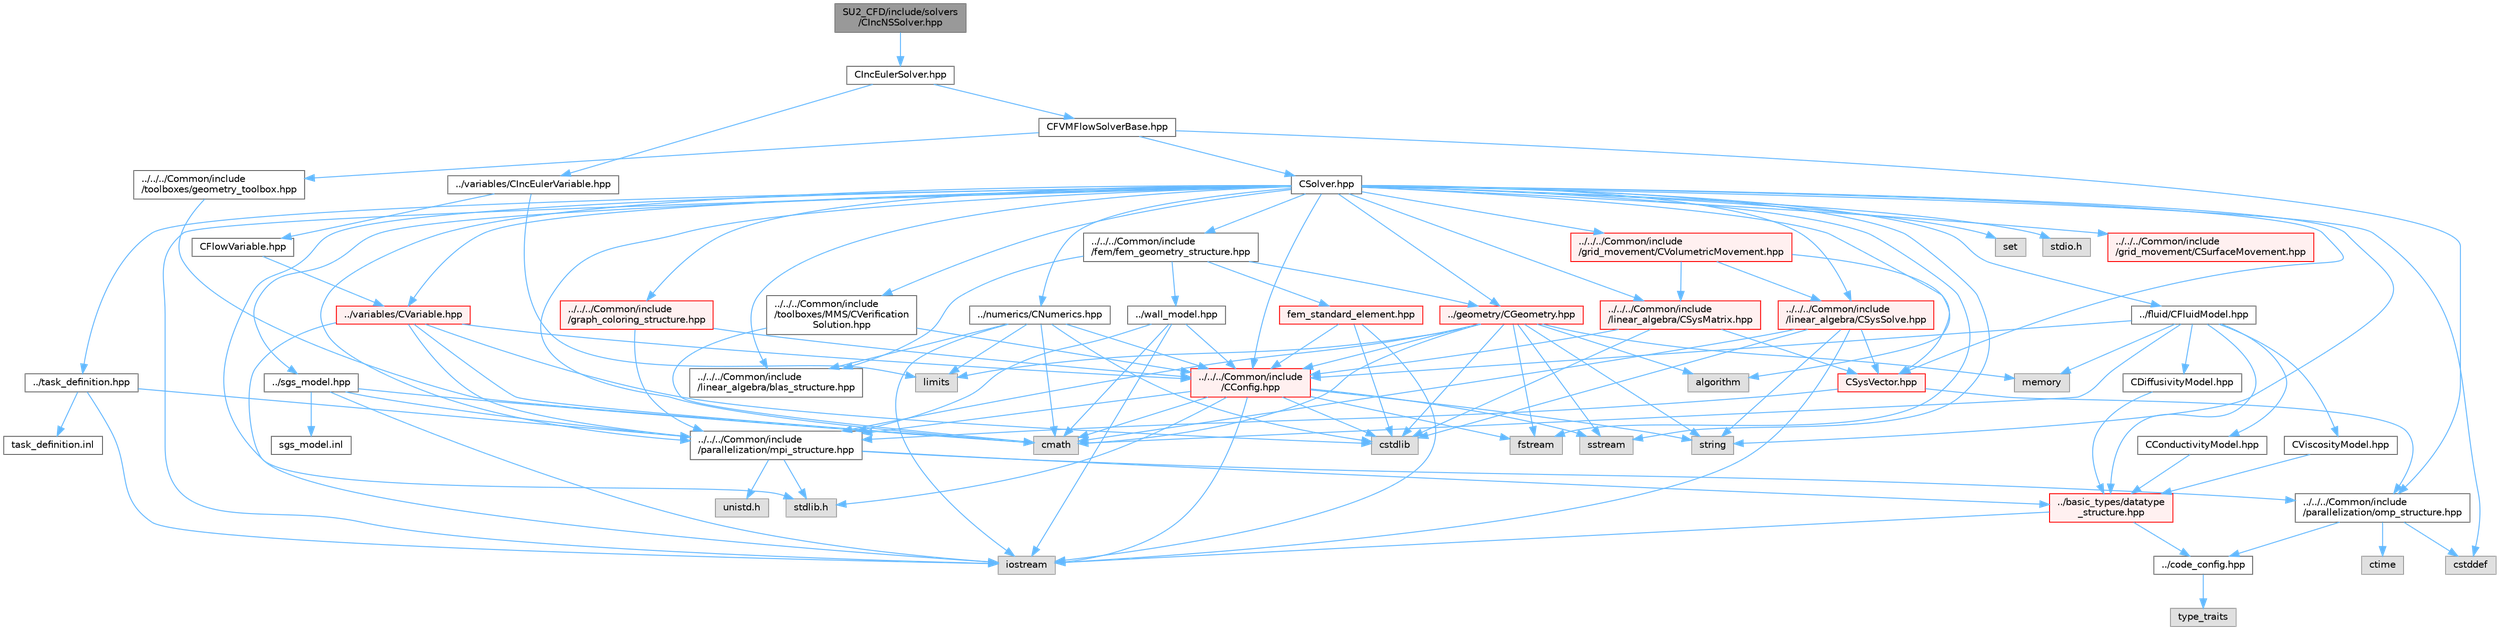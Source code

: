 digraph "SU2_CFD/include/solvers/CIncNSSolver.hpp"
{
 // LATEX_PDF_SIZE
  bgcolor="transparent";
  edge [fontname=Helvetica,fontsize=10,labelfontname=Helvetica,labelfontsize=10];
  node [fontname=Helvetica,fontsize=10,shape=box,height=0.2,width=0.4];
  Node1 [id="Node000001",label="SU2_CFD/include/solvers\l/CIncNSSolver.hpp",height=0.2,width=0.4,color="gray40", fillcolor="grey60", style="filled", fontcolor="black",tooltip="Headers of the CIncNSSolver class."];
  Node1 -> Node2 [id="edge1_Node000001_Node000002",color="steelblue1",style="solid",tooltip=" "];
  Node2 [id="Node000002",label="CIncEulerSolver.hpp",height=0.2,width=0.4,color="grey40", fillcolor="white", style="filled",URL="$CIncEulerSolver_8hpp.html",tooltip="Headers of the CIncEulerSolver class."];
  Node2 -> Node3 [id="edge2_Node000002_Node000003",color="steelblue1",style="solid",tooltip=" "];
  Node3 [id="Node000003",label="CFVMFlowSolverBase.hpp",height=0.2,width=0.4,color="grey40", fillcolor="white", style="filled",URL="$CFVMFlowSolverBase_8hpp.html",tooltip="Base class template for all FVM flow solvers."];
  Node3 -> Node4 [id="edge3_Node000003_Node000004",color="steelblue1",style="solid",tooltip=" "];
  Node4 [id="Node000004",label="../../../Common/include\l/parallelization/omp_structure.hpp",height=0.2,width=0.4,color="grey40", fillcolor="white", style="filled",URL="$omp__structure_8hpp.html",tooltip="OpenMP interface header, provides compatibility functions if the code is built without OpenMP support..."];
  Node4 -> Node5 [id="edge4_Node000004_Node000005",color="steelblue1",style="solid",tooltip=" "];
  Node5 [id="Node000005",label="cstddef",height=0.2,width=0.4,color="grey60", fillcolor="#E0E0E0", style="filled",tooltip=" "];
  Node4 -> Node6 [id="edge5_Node000004_Node000006",color="steelblue1",style="solid",tooltip=" "];
  Node6 [id="Node000006",label="../code_config.hpp",height=0.2,width=0.4,color="grey40", fillcolor="white", style="filled",URL="$code__config_8hpp.html",tooltip="Header file for collecting common macros, definitions and type configurations."];
  Node6 -> Node7 [id="edge6_Node000006_Node000007",color="steelblue1",style="solid",tooltip=" "];
  Node7 [id="Node000007",label="type_traits",height=0.2,width=0.4,color="grey60", fillcolor="#E0E0E0", style="filled",tooltip=" "];
  Node4 -> Node8 [id="edge7_Node000004_Node000008",color="steelblue1",style="solid",tooltip=" "];
  Node8 [id="Node000008",label="ctime",height=0.2,width=0.4,color="grey60", fillcolor="#E0E0E0", style="filled",tooltip=" "];
  Node3 -> Node9 [id="edge8_Node000003_Node000009",color="steelblue1",style="solid",tooltip=" "];
  Node9 [id="Node000009",label="../../../Common/include\l/toolboxes/geometry_toolbox.hpp",height=0.2,width=0.4,color="grey40", fillcolor="white", style="filled",URL="$geometry__toolbox_8hpp.html",tooltip="Collection of common lightweight geometry-oriented methods."];
  Node9 -> Node10 [id="edge9_Node000009_Node000010",color="steelblue1",style="solid",tooltip=" "];
  Node10 [id="Node000010",label="cmath",height=0.2,width=0.4,color="grey60", fillcolor="#E0E0E0", style="filled",tooltip=" "];
  Node3 -> Node11 [id="edge10_Node000003_Node000011",color="steelblue1",style="solid",tooltip=" "];
  Node11 [id="Node000011",label="CSolver.hpp",height=0.2,width=0.4,color="grey40", fillcolor="white", style="filled",URL="$CSolver_8hpp.html",tooltip="Headers of the CSolver class which is inherited by all of the other solvers."];
  Node11 -> Node12 [id="edge11_Node000011_Node000012",color="steelblue1",style="solid",tooltip=" "];
  Node12 [id="Node000012",label="../../../Common/include\l/parallelization/mpi_structure.hpp",height=0.2,width=0.4,color="grey40", fillcolor="white", style="filled",URL="$mpi__structure_8hpp.html",tooltip="Headers of the mpi interface for generalized datatypes. The subroutines and functions are in the mpi_..."];
  Node12 -> Node13 [id="edge12_Node000012_Node000013",color="steelblue1",style="solid",tooltip=" "];
  Node13 [id="Node000013",label="stdlib.h",height=0.2,width=0.4,color="grey60", fillcolor="#E0E0E0", style="filled",tooltip=" "];
  Node12 -> Node14 [id="edge13_Node000012_Node000014",color="steelblue1",style="solid",tooltip=" "];
  Node14 [id="Node000014",label="../basic_types/datatype\l_structure.hpp",height=0.2,width=0.4,color="red", fillcolor="#FFF0F0", style="filled",URL="$datatype__structure_8hpp.html",tooltip="Headers for generalized datatypes, defines an interface for AD types."];
  Node14 -> Node15 [id="edge14_Node000014_Node000015",color="steelblue1",style="solid",tooltip=" "];
  Node15 [id="Node000015",label="iostream",height=0.2,width=0.4,color="grey60", fillcolor="#E0E0E0", style="filled",tooltip=" "];
  Node14 -> Node6 [id="edge15_Node000014_Node000006",color="steelblue1",style="solid",tooltip=" "];
  Node12 -> Node19 [id="edge16_Node000012_Node000019",color="steelblue1",style="solid",tooltip=" "];
  Node19 [id="Node000019",label="unistd.h",height=0.2,width=0.4,color="grey60", fillcolor="#E0E0E0", style="filled",tooltip=" "];
  Node12 -> Node4 [id="edge17_Node000012_Node000004",color="steelblue1",style="solid",tooltip=" "];
  Node11 -> Node10 [id="edge18_Node000011_Node000010",color="steelblue1",style="solid",tooltip=" "];
  Node11 -> Node5 [id="edge19_Node000011_Node000005",color="steelblue1",style="solid",tooltip=" "];
  Node11 -> Node20 [id="edge20_Node000011_Node000020",color="steelblue1",style="solid",tooltip=" "];
  Node20 [id="Node000020",label="string",height=0.2,width=0.4,color="grey60", fillcolor="#E0E0E0", style="filled",tooltip=" "];
  Node11 -> Node21 [id="edge21_Node000011_Node000021",color="steelblue1",style="solid",tooltip=" "];
  Node21 [id="Node000021",label="fstream",height=0.2,width=0.4,color="grey60", fillcolor="#E0E0E0", style="filled",tooltip=" "];
  Node11 -> Node22 [id="edge22_Node000011_Node000022",color="steelblue1",style="solid",tooltip=" "];
  Node22 [id="Node000022",label="sstream",height=0.2,width=0.4,color="grey60", fillcolor="#E0E0E0", style="filled",tooltip=" "];
  Node11 -> Node23 [id="edge23_Node000011_Node000023",color="steelblue1",style="solid",tooltip=" "];
  Node23 [id="Node000023",label="algorithm",height=0.2,width=0.4,color="grey60", fillcolor="#E0E0E0", style="filled",tooltip=" "];
  Node11 -> Node15 [id="edge24_Node000011_Node000015",color="steelblue1",style="solid",tooltip=" "];
  Node11 -> Node24 [id="edge25_Node000011_Node000024",color="steelblue1",style="solid",tooltip=" "];
  Node24 [id="Node000024",label="set",height=0.2,width=0.4,color="grey60", fillcolor="#E0E0E0", style="filled",tooltip=" "];
  Node11 -> Node13 [id="edge26_Node000011_Node000013",color="steelblue1",style="solid",tooltip=" "];
  Node11 -> Node25 [id="edge27_Node000011_Node000025",color="steelblue1",style="solid",tooltip=" "];
  Node25 [id="Node000025",label="stdio.h",height=0.2,width=0.4,color="grey60", fillcolor="#E0E0E0", style="filled",tooltip=" "];
  Node11 -> Node26 [id="edge28_Node000011_Node000026",color="steelblue1",style="solid",tooltip=" "];
  Node26 [id="Node000026",label="../fluid/CFluidModel.hpp",height=0.2,width=0.4,color="grey40", fillcolor="white", style="filled",URL="$CFluidModel_8hpp.html",tooltip="Defines the main fluid model class for thermophysical properties."];
  Node26 -> Node10 [id="edge29_Node000026_Node000010",color="steelblue1",style="solid",tooltip=" "];
  Node26 -> Node27 [id="edge30_Node000026_Node000027",color="steelblue1",style="solid",tooltip=" "];
  Node27 [id="Node000027",label="memory",height=0.2,width=0.4,color="grey60", fillcolor="#E0E0E0", style="filled",tooltip=" "];
  Node26 -> Node28 [id="edge31_Node000026_Node000028",color="steelblue1",style="solid",tooltip=" "];
  Node28 [id="Node000028",label="../../../Common/include\l/CConfig.hpp",height=0.2,width=0.4,color="red", fillcolor="#FFF0F0", style="filled",URL="$CConfig_8hpp.html",tooltip="All the information about the definition of the physical problem. The subroutines and functions are i..."];
  Node28 -> Node12 [id="edge32_Node000028_Node000012",color="steelblue1",style="solid",tooltip=" "];
  Node28 -> Node15 [id="edge33_Node000028_Node000015",color="steelblue1",style="solid",tooltip=" "];
  Node28 -> Node29 [id="edge34_Node000028_Node000029",color="steelblue1",style="solid",tooltip=" "];
  Node29 [id="Node000029",label="cstdlib",height=0.2,width=0.4,color="grey60", fillcolor="#E0E0E0", style="filled",tooltip=" "];
  Node28 -> Node21 [id="edge35_Node000028_Node000021",color="steelblue1",style="solid",tooltip=" "];
  Node28 -> Node22 [id="edge36_Node000028_Node000022",color="steelblue1",style="solid",tooltip=" "];
  Node28 -> Node20 [id="edge37_Node000028_Node000020",color="steelblue1",style="solid",tooltip=" "];
  Node28 -> Node13 [id="edge38_Node000028_Node000013",color="steelblue1",style="solid",tooltip=" "];
  Node28 -> Node10 [id="edge39_Node000028_Node000010",color="steelblue1",style="solid",tooltip=" "];
  Node26 -> Node14 [id="edge40_Node000026_Node000014",color="steelblue1",style="solid",tooltip=" "];
  Node26 -> Node47 [id="edge41_Node000026_Node000047",color="steelblue1",style="solid",tooltip=" "];
  Node47 [id="Node000047",label="CConductivityModel.hpp",height=0.2,width=0.4,color="grey40", fillcolor="white", style="filled",URL="$CConductivityModel_8hpp.html",tooltip="Defines an interface class for thermal conductivity models."];
  Node47 -> Node14 [id="edge42_Node000047_Node000014",color="steelblue1",style="solid",tooltip=" "];
  Node26 -> Node48 [id="edge43_Node000026_Node000048",color="steelblue1",style="solid",tooltip=" "];
  Node48 [id="Node000048",label="CViscosityModel.hpp",height=0.2,width=0.4,color="grey40", fillcolor="white", style="filled",URL="$CViscosityModel_8hpp.html",tooltip="Interface class for defining laminar viscosity models."];
  Node48 -> Node14 [id="edge44_Node000048_Node000014",color="steelblue1",style="solid",tooltip=" "];
  Node26 -> Node49 [id="edge45_Node000026_Node000049",color="steelblue1",style="solid",tooltip=" "];
  Node49 [id="Node000049",label="CDiffusivityModel.hpp",height=0.2,width=0.4,color="grey40", fillcolor="white", style="filled",URL="$CDiffusivityModel_8hpp.html",tooltip="Interface class for defining mass diffusivity models."];
  Node49 -> Node14 [id="edge46_Node000049_Node000014",color="steelblue1",style="solid",tooltip=" "];
  Node11 -> Node50 [id="edge47_Node000011_Node000050",color="steelblue1",style="solid",tooltip=" "];
  Node50 [id="Node000050",label="../task_definition.hpp",height=0.2,width=0.4,color="grey40", fillcolor="white", style="filled",URL="$task__definition_8hpp.html",tooltip="Header of the task definition class for the SU2 solvers."];
  Node50 -> Node12 [id="edge48_Node000050_Node000012",color="steelblue1",style="solid",tooltip=" "];
  Node50 -> Node15 [id="edge49_Node000050_Node000015",color="steelblue1",style="solid",tooltip=" "];
  Node50 -> Node51 [id="edge50_Node000050_Node000051",color="steelblue1",style="solid",tooltip=" "];
  Node51 [id="Node000051",label="task_definition.inl",height=0.2,width=0.4,color="grey40", fillcolor="white", style="filled",URL="$task__definition_8inl.html",tooltip="In-Line subroutines of the task_definition.hpp file."];
  Node11 -> Node52 [id="edge51_Node000011_Node000052",color="steelblue1",style="solid",tooltip=" "];
  Node52 [id="Node000052",label="../numerics/CNumerics.hpp",height=0.2,width=0.4,color="grey40", fillcolor="white", style="filled",URL="$CNumerics_8hpp.html",tooltip="Declaration of the base numerics class, the implementation is in the CNumerics.cpp file."];
  Node52 -> Node10 [id="edge52_Node000052_Node000010",color="steelblue1",style="solid",tooltip=" "];
  Node52 -> Node15 [id="edge53_Node000052_Node000015",color="steelblue1",style="solid",tooltip=" "];
  Node52 -> Node53 [id="edge54_Node000052_Node000053",color="steelblue1",style="solid",tooltip=" "];
  Node53 [id="Node000053",label="limits",height=0.2,width=0.4,color="grey60", fillcolor="#E0E0E0", style="filled",tooltip=" "];
  Node52 -> Node29 [id="edge55_Node000052_Node000029",color="steelblue1",style="solid",tooltip=" "];
  Node52 -> Node28 [id="edge56_Node000052_Node000028",color="steelblue1",style="solid",tooltip=" "];
  Node52 -> Node54 [id="edge57_Node000052_Node000054",color="steelblue1",style="solid",tooltip=" "];
  Node54 [id="Node000054",label="../../../Common/include\l/linear_algebra/blas_structure.hpp",height=0.2,width=0.4,color="grey40", fillcolor="white", style="filled",URL="$blas__structure_8hpp.html",tooltip="Include files and headers of the functions for matrix and vector operations, which are typically foun..."];
  Node11 -> Node55 [id="edge58_Node000011_Node000055",color="steelblue1",style="solid",tooltip=" "];
  Node55 [id="Node000055",label="../sgs_model.hpp",height=0.2,width=0.4,color="grey40", fillcolor="white", style="filled",URL="$sgs__model_8hpp.html",tooltip="Headers of the LES subgrid scale models of the SU2 solvers."];
  Node55 -> Node12 [id="edge59_Node000055_Node000012",color="steelblue1",style="solid",tooltip=" "];
  Node55 -> Node15 [id="edge60_Node000055_Node000015",color="steelblue1",style="solid",tooltip=" "];
  Node55 -> Node10 [id="edge61_Node000055_Node000010",color="steelblue1",style="solid",tooltip=" "];
  Node55 -> Node56 [id="edge62_Node000055_Node000056",color="steelblue1",style="solid",tooltip=" "];
  Node56 [id="Node000056",label="sgs_model.inl",height=0.2,width=0.4,color="grey40", fillcolor="white", style="filled",URL="$sgs__model_8inl.html",tooltip="In-Line subroutines of the sgs_model.hpp file."];
  Node11 -> Node57 [id="edge63_Node000011_Node000057",color="steelblue1",style="solid",tooltip=" "];
  Node57 [id="Node000057",label="../../../Common/include\l/fem/fem_geometry_structure.hpp",height=0.2,width=0.4,color="grey40", fillcolor="white", style="filled",URL="$fem__geometry__structure_8hpp.html",tooltip="Headers of the main subroutines for creating the geometrical structure for the FEM solver...."];
  Node57 -> Node58 [id="edge64_Node000057_Node000058",color="steelblue1",style="solid",tooltip=" "];
  Node58 [id="Node000058",label="../geometry/CGeometry.hpp",height=0.2,width=0.4,color="red", fillcolor="#FFF0F0", style="filled",URL="$CGeometry_8hpp.html",tooltip="Headers of the main subroutines for creating the geometrical structure. The subroutines and functions..."];
  Node58 -> Node53 [id="edge65_Node000058_Node000053",color="steelblue1",style="solid",tooltip=" "];
  Node58 -> Node12 [id="edge66_Node000058_Node000012",color="steelblue1",style="solid",tooltip=" "];
  Node58 -> Node20 [id="edge67_Node000058_Node000020",color="steelblue1",style="solid",tooltip=" "];
  Node58 -> Node21 [id="edge68_Node000058_Node000021",color="steelblue1",style="solid",tooltip=" "];
  Node58 -> Node22 [id="edge69_Node000058_Node000022",color="steelblue1",style="solid",tooltip=" "];
  Node58 -> Node10 [id="edge70_Node000058_Node000010",color="steelblue1",style="solid",tooltip=" "];
  Node58 -> Node23 [id="edge71_Node000058_Node000023",color="steelblue1",style="solid",tooltip=" "];
  Node58 -> Node29 [id="edge72_Node000058_Node000029",color="steelblue1",style="solid",tooltip=" "];
  Node58 -> Node27 [id="edge73_Node000058_Node000027",color="steelblue1",style="solid",tooltip=" "];
  Node58 -> Node28 [id="edge74_Node000058_Node000028",color="steelblue1",style="solid",tooltip=" "];
  Node57 -> Node75 [id="edge75_Node000057_Node000075",color="steelblue1",style="solid",tooltip=" "];
  Node75 [id="Node000075",label="fem_standard_element.hpp",height=0.2,width=0.4,color="red", fillcolor="#FFF0F0", style="filled",URL="$fem__standard__element_8hpp.html",tooltip="Headers of the main functions for the FEM standard elements. The functions are in the fem_standard_el..."];
  Node75 -> Node15 [id="edge76_Node000075_Node000015",color="steelblue1",style="solid",tooltip=" "];
  Node75 -> Node29 [id="edge77_Node000075_Node000029",color="steelblue1",style="solid",tooltip=" "];
  Node75 -> Node28 [id="edge78_Node000075_Node000028",color="steelblue1",style="solid",tooltip=" "];
  Node57 -> Node76 [id="edge79_Node000057_Node000076",color="steelblue1",style="solid",tooltip=" "];
  Node76 [id="Node000076",label="../wall_model.hpp",height=0.2,width=0.4,color="grey40", fillcolor="white", style="filled",URL="$wall__model_8hpp.html",tooltip="Headers for the wall model functions for large eddy simulations."];
  Node76 -> Node12 [id="edge80_Node000076_Node000012",color="steelblue1",style="solid",tooltip=" "];
  Node76 -> Node28 [id="edge81_Node000076_Node000028",color="steelblue1",style="solid",tooltip=" "];
  Node76 -> Node15 [id="edge82_Node000076_Node000015",color="steelblue1",style="solid",tooltip=" "];
  Node76 -> Node10 [id="edge83_Node000076_Node000010",color="steelblue1",style="solid",tooltip=" "];
  Node57 -> Node54 [id="edge84_Node000057_Node000054",color="steelblue1",style="solid",tooltip=" "];
  Node11 -> Node58 [id="edge85_Node000011_Node000058",color="steelblue1",style="solid",tooltip=" "];
  Node11 -> Node28 [id="edge86_Node000011_Node000028",color="steelblue1",style="solid",tooltip=" "];
  Node11 -> Node77 [id="edge87_Node000011_Node000077",color="steelblue1",style="solid",tooltip=" "];
  Node77 [id="Node000077",label="../../../Common/include\l/linear_algebra/CSysMatrix.hpp",height=0.2,width=0.4,color="red", fillcolor="#FFF0F0", style="filled",URL="$CSysMatrix_8hpp.html",tooltip="Declaration of the block-sparse matrix class. The implemtation is in CSysMatrix.cpp."];
  Node77 -> Node28 [id="edge88_Node000077_Node000028",color="steelblue1",style="solid",tooltip=" "];
  Node77 -> Node78 [id="edge89_Node000077_Node000078",color="steelblue1",style="solid",tooltip=" "];
  Node78 [id="Node000078",label="CSysVector.hpp",height=0.2,width=0.4,color="red", fillcolor="#FFF0F0", style="filled",URL="$CSysVector_8hpp.html",tooltip="Declararion and inlines of the vector class used in the solution of large, distributed,..."];
  Node78 -> Node12 [id="edge90_Node000078_Node000012",color="steelblue1",style="solid",tooltip=" "];
  Node78 -> Node4 [id="edge91_Node000078_Node000004",color="steelblue1",style="solid",tooltip=" "];
  Node77 -> Node29 [id="edge92_Node000077_Node000029",color="steelblue1",style="solid",tooltip=" "];
  Node11 -> Node78 [id="edge93_Node000011_Node000078",color="steelblue1",style="solid",tooltip=" "];
  Node11 -> Node81 [id="edge94_Node000011_Node000081",color="steelblue1",style="solid",tooltip=" "];
  Node81 [id="Node000081",label="../../../Common/include\l/linear_algebra/CSysSolve.hpp",height=0.2,width=0.4,color="red", fillcolor="#FFF0F0", style="filled",URL="$CSysSolve_8hpp.html",tooltip="Headers for the classes related to linear solvers (CG, FGMRES, etc) The subroutines and functions are..."];
  Node81 -> Node10 [id="edge95_Node000081_Node000010",color="steelblue1",style="solid",tooltip=" "];
  Node81 -> Node15 [id="edge96_Node000081_Node000015",color="steelblue1",style="solid",tooltip=" "];
  Node81 -> Node29 [id="edge97_Node000081_Node000029",color="steelblue1",style="solid",tooltip=" "];
  Node81 -> Node20 [id="edge98_Node000081_Node000020",color="steelblue1",style="solid",tooltip=" "];
  Node81 -> Node78 [id="edge99_Node000081_Node000078",color="steelblue1",style="solid",tooltip=" "];
  Node11 -> Node83 [id="edge100_Node000011_Node000083",color="steelblue1",style="solid",tooltip=" "];
  Node83 [id="Node000083",label="../../../Common/include\l/grid_movement/CSurfaceMovement.hpp",height=0.2,width=0.4,color="red", fillcolor="#FFF0F0", style="filled",URL="$CSurfaceMovement_8hpp.html",tooltip="Headers of the CSurfaceMovement class."];
  Node11 -> Node87 [id="edge101_Node000011_Node000087",color="steelblue1",style="solid",tooltip=" "];
  Node87 [id="Node000087",label="../../../Common/include\l/grid_movement/CVolumetricMovement.hpp",height=0.2,width=0.4,color="red", fillcolor="#FFF0F0", style="filled",URL="$CVolumetricMovement_8hpp.html",tooltip="Headers of the CVolumetricMovement class."];
  Node87 -> Node77 [id="edge102_Node000087_Node000077",color="steelblue1",style="solid",tooltip=" "];
  Node87 -> Node78 [id="edge103_Node000087_Node000078",color="steelblue1",style="solid",tooltip=" "];
  Node87 -> Node81 [id="edge104_Node000087_Node000081",color="steelblue1",style="solid",tooltip=" "];
  Node11 -> Node54 [id="edge105_Node000011_Node000054",color="steelblue1",style="solid",tooltip=" "];
  Node11 -> Node88 [id="edge106_Node000011_Node000088",color="steelblue1",style="solid",tooltip=" "];
  Node88 [id="Node000088",label="../../../Common/include\l/graph_coloring_structure.hpp",height=0.2,width=0.4,color="red", fillcolor="#FFF0F0", style="filled",URL="$graph__coloring__structure_8hpp.html",tooltip="Include files and headers of the functions to carry out a coloring of a given graph...."];
  Node88 -> Node12 [id="edge107_Node000088_Node000012",color="steelblue1",style="solid",tooltip=" "];
  Node88 -> Node28 [id="edge108_Node000088_Node000028",color="steelblue1",style="solid",tooltip=" "];
  Node11 -> Node89 [id="edge109_Node000011_Node000089",color="steelblue1",style="solid",tooltip=" "];
  Node89 [id="Node000089",label="../../../Common/include\l/toolboxes/MMS/CVerification\lSolution.hpp",height=0.2,width=0.4,color="grey40", fillcolor="white", style="filled",URL="$CVerificationSolution_8hpp.html",tooltip="Header file for the base class CVerificationSolution. The implementations are in the CVerificationSol..."];
  Node89 -> Node10 [id="edge110_Node000089_Node000010",color="steelblue1",style="solid",tooltip=" "];
  Node89 -> Node28 [id="edge111_Node000089_Node000028",color="steelblue1",style="solid",tooltip=" "];
  Node11 -> Node90 [id="edge112_Node000011_Node000090",color="steelblue1",style="solid",tooltip=" "];
  Node90 [id="Node000090",label="../variables/CVariable.hpp",height=0.2,width=0.4,color="red", fillcolor="#FFF0F0", style="filled",URL="$CVariable_8hpp.html",tooltip="Declaration and inlines of the parent class for defining problem variables, function definitions in f..."];
  Node90 -> Node12 [id="edge113_Node000090_Node000012",color="steelblue1",style="solid",tooltip=" "];
  Node90 -> Node10 [id="edge114_Node000090_Node000010",color="steelblue1",style="solid",tooltip=" "];
  Node90 -> Node15 [id="edge115_Node000090_Node000015",color="steelblue1",style="solid",tooltip=" "];
  Node90 -> Node29 [id="edge116_Node000090_Node000029",color="steelblue1",style="solid",tooltip=" "];
  Node90 -> Node28 [id="edge117_Node000090_Node000028",color="steelblue1",style="solid",tooltip=" "];
  Node2 -> Node91 [id="edge118_Node000002_Node000091",color="steelblue1",style="solid",tooltip=" "];
  Node91 [id="Node000091",label="../variables/CIncEulerVariable.hpp",height=0.2,width=0.4,color="grey40", fillcolor="white", style="filled",URL="$CIncEulerVariable_8hpp.html",tooltip="Class for defining the variables of the incompressible Euler solver."];
  Node91 -> Node53 [id="edge119_Node000091_Node000053",color="steelblue1",style="solid",tooltip=" "];
  Node91 -> Node92 [id="edge120_Node000091_Node000092",color="steelblue1",style="solid",tooltip=" "];
  Node92 [id="Node000092",label="CFlowVariable.hpp",height=0.2,width=0.4,color="grey40", fillcolor="white", style="filled",URL="$CFlowVariable_8hpp.html",tooltip="Class for defining the common variables of flow solvers."];
  Node92 -> Node90 [id="edge121_Node000092_Node000090",color="steelblue1",style="solid",tooltip=" "];
}
